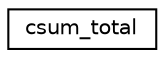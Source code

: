 digraph "Graphical Class Hierarchy"
{
 // LATEX_PDF_SIZE
  edge [fontname="Helvetica",fontsize="10",labelfontname="Helvetica",labelfontsize="10"];
  node [fontname="Helvetica",fontsize="10",shape=record];
  rankdir="LR";
  Node0 [label="csum_total",height=0.2,width=0.4,color="black", fillcolor="white", style="filled",URL="$structcsum__total.html",tooltip=" "];
}
